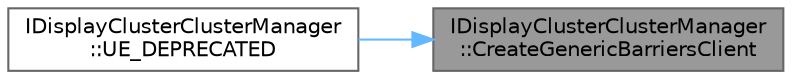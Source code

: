 digraph "IDisplayClusterClusterManager::CreateGenericBarriersClient"
{
 // INTERACTIVE_SVG=YES
 // LATEX_PDF_SIZE
  bgcolor="transparent";
  edge [fontname=Helvetica,fontsize=10,labelfontname=Helvetica,labelfontsize=10];
  node [fontname=Helvetica,fontsize=10,shape=box,height=0.2,width=0.4];
  rankdir="RL";
  Node1 [id="Node000001",label="IDisplayClusterClusterManager\l::CreateGenericBarriersClient",height=0.2,width=0.4,color="gray40", fillcolor="grey60", style="filled", fontcolor="black",tooltip="Creates a general purpose barriers interface."];
  Node1 -> Node2 [id="edge1_Node000001_Node000002",dir="back",color="steelblue1",style="solid",tooltip=" "];
  Node2 [id="Node000002",label="IDisplayClusterClusterManager\l::UE_DEPRECATED",height=0.2,width=0.4,color="grey40", fillcolor="white", style="filled",URL="$db/d1e/classIDisplayClusterClusterManager.html#a9bfb8d796c0a2fa7874b43085cb50e4e",tooltip=" "];
}
